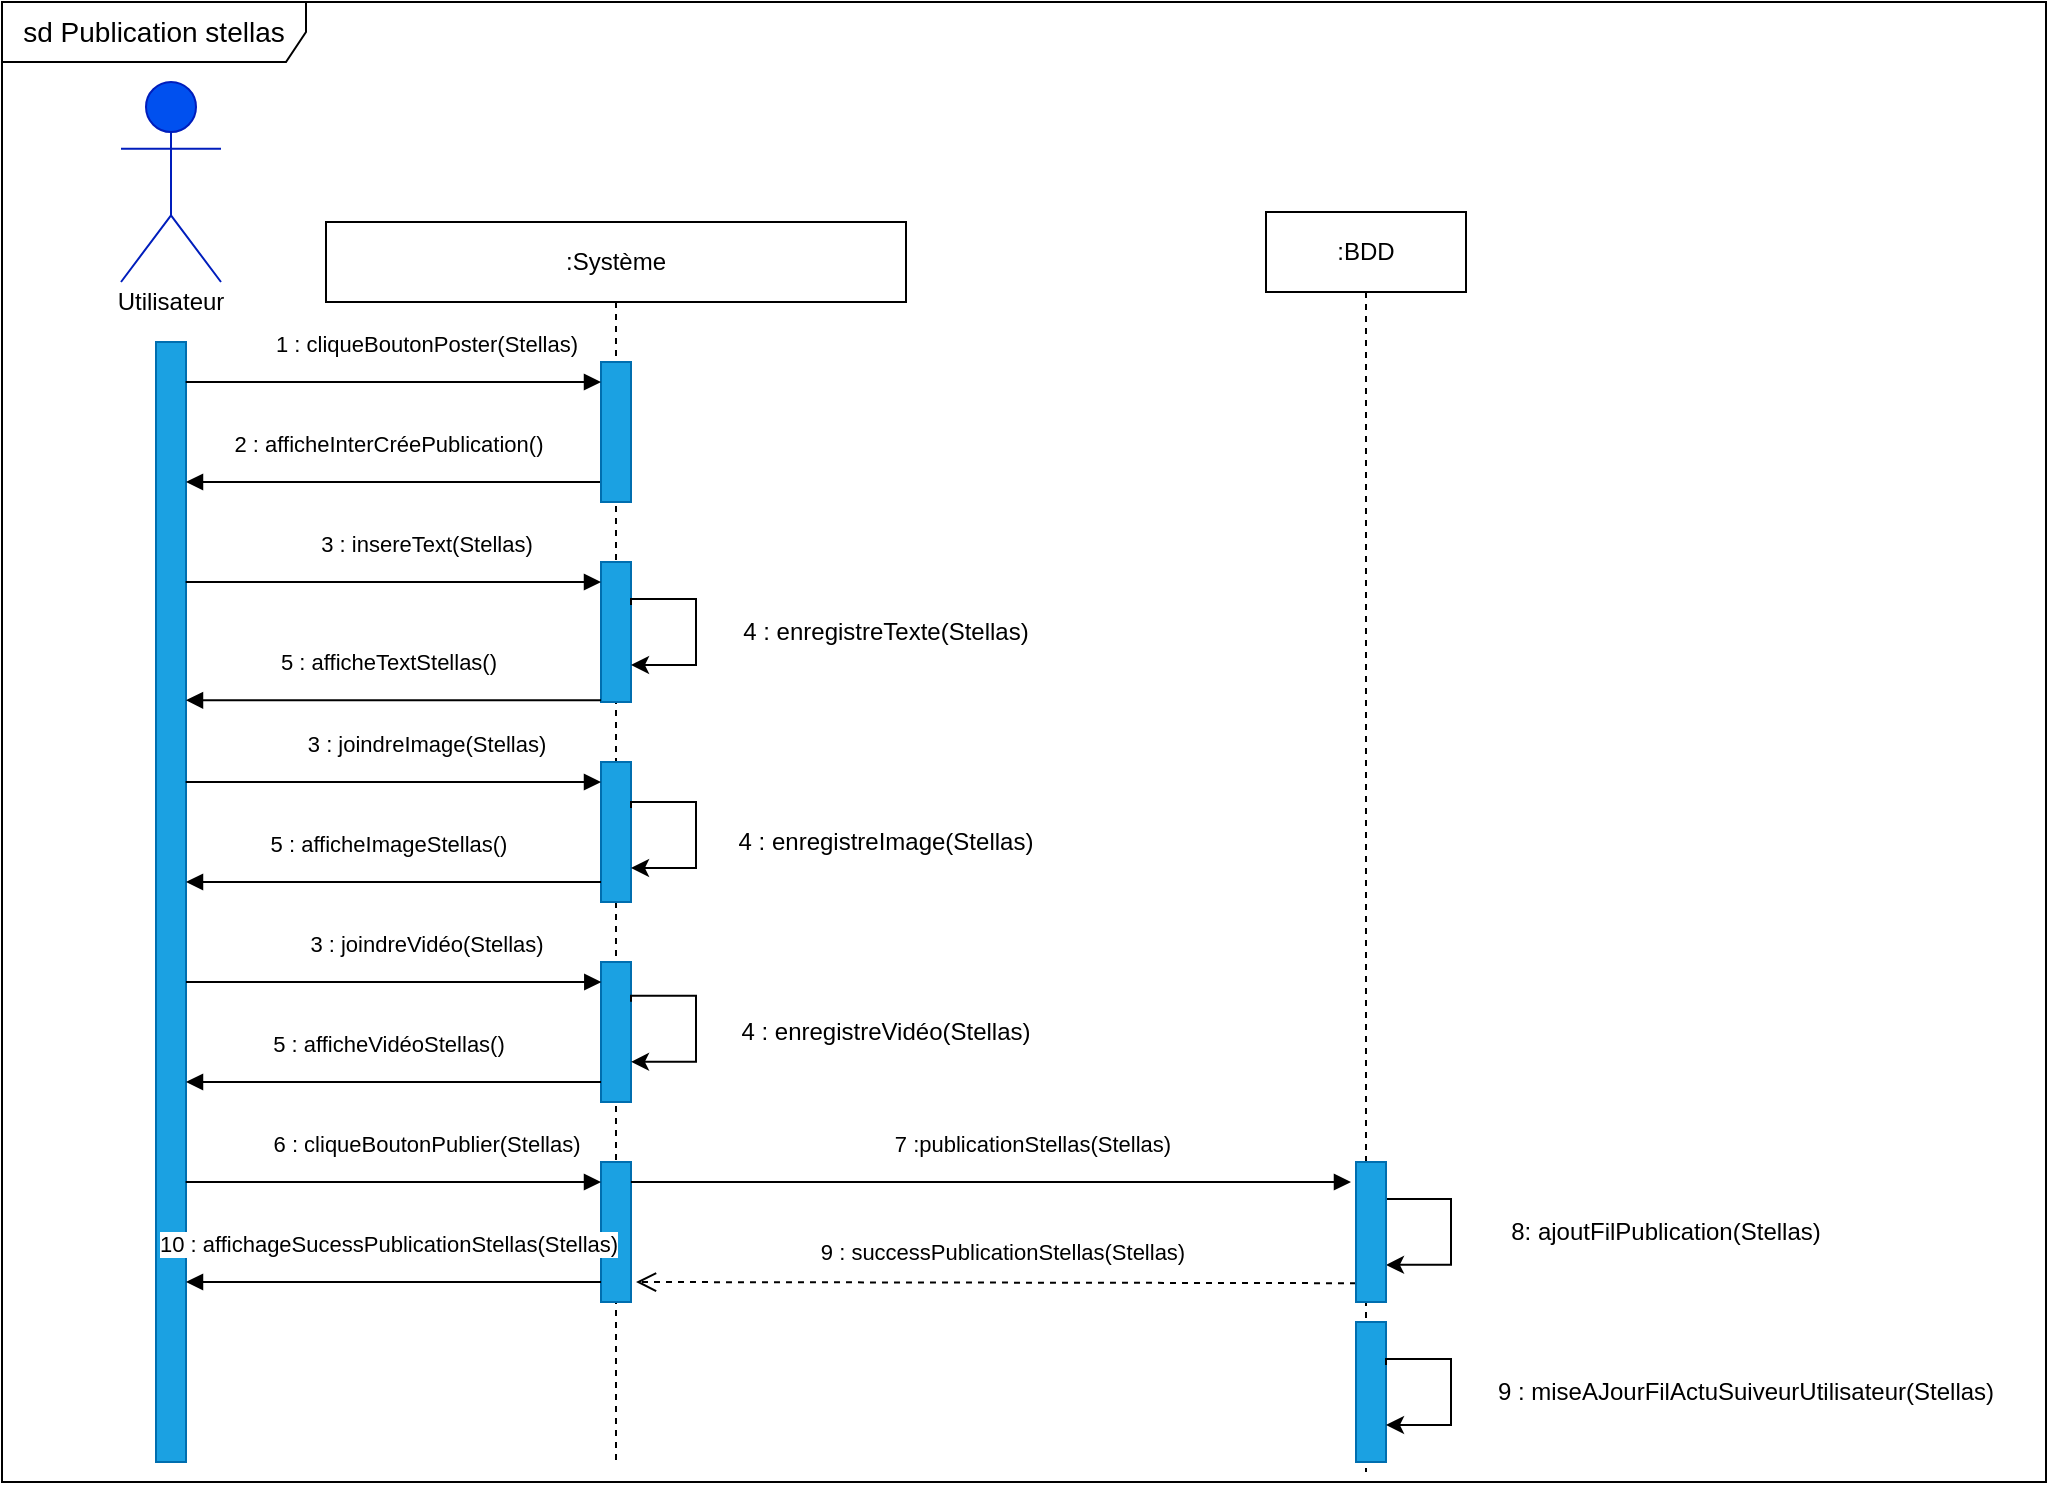 <mxfile version="20.6.0" type="device"><diagram id="M-pu-cOKjHEZvPsEpOY4" name="Page-1"><mxGraphModel dx="958" dy="492" grid="1" gridSize="10" guides="1" tooltips="1" connect="1" arrows="1" fold="1" page="1" pageScale="1" pageWidth="827" pageHeight="1169" math="0" shadow="0"><root><mxCell id="0"/><mxCell id="1" parent="0"/><mxCell id="OMeM30PVV8WrVPDrTTRZ-3" value=":Système" style="shape=umlLifeline;perimeter=lifelinePerimeter;whiteSpace=wrap;html=1;container=0;collapsible=0;recursiveResize=0;outlineConnect=0;" parent="1" vertex="1"><mxGeometry x="210" y="120" width="290" height="620" as="geometry"/></mxCell><mxCell id="OMeM30PVV8WrVPDrTTRZ-9" value="" style="rounded=0;whiteSpace=wrap;html=1;fillColor=#1ba1e2;fontColor=#ffffff;strokeColor=#006EAF;" parent="1" vertex="1"><mxGeometry x="125" y="180" width="15" height="560" as="geometry"/></mxCell><mxCell id="OMeM30PVV8WrVPDrTTRZ-1" value="&lt;b&gt;Utilisateur&lt;/b&gt;" style="shape=umlActor;verticalLabelPosition=bottom;verticalAlign=top;html=1;fillColor=#0050ef;fontColor=#ffffff;strokeColor=#001DBC;" parent="1" vertex="1"><mxGeometry x="107.5" y="50" width="50" height="100" as="geometry"/></mxCell><mxCell id="UVZ0IYtNJLXeqeBDd-HU-10" value="Utilisateur" style="text;html=1;strokeColor=none;fillColor=none;align=center;verticalAlign=middle;whiteSpace=wrap;rounded=0;" vertex="1" parent="1"><mxGeometry x="91.25" y="140" width="82.5" height="40" as="geometry"/></mxCell><mxCell id="UVZ0IYtNJLXeqeBDd-HU-150" value="2 : afficheInterCréePublication()" style="html=1;verticalAlign=bottom;endArrow=block;rounded=0;entryX=-0.127;entryY=0.134;entryDx=0;entryDy=0;entryPerimeter=0;exitX=0;exitY=0;exitDx=0;exitDy=0;" edge="1" parent="1"><mxGeometry x="0.028" y="-10" width="80" relative="1" as="geometry"><mxPoint x="347.5" y="250.0" as="sourcePoint"/><mxPoint x="140.0" y="250.0" as="targetPoint"/><mxPoint as="offset"/></mxGeometry></mxCell><mxCell id="OMeM30PVV8WrVPDrTTRZ-6" value=":BDD" style="shape=umlLifeline;perimeter=lifelinePerimeter;whiteSpace=wrap;html=1;container=0;collapsible=0;recursiveResize=0;outlineConnect=0;" parent="1" vertex="1"><mxGeometry x="680" y="115" width="100" height="630" as="geometry"/></mxCell><mxCell id="UVZ0IYtNJLXeqeBDd-HU-213" style="edgeStyle=orthogonalEdgeStyle;rounded=0;orthogonalLoop=1;jettySize=auto;html=1;exitX=1;exitY=0.25;exitDx=0;exitDy=0;entryX=1;entryY=0.75;entryDx=0;entryDy=0;" edge="1" parent="1"><mxGeometry relative="1" as="geometry"><Array as="points"><mxPoint x="740.5" y="608.44"/><mxPoint x="772.5" y="608.44"/><mxPoint x="772.5" y="641.44"/></Array><mxPoint x="740.0" y="611.44" as="sourcePoint"/><mxPoint x="740.0" y="641.44" as="targetPoint"/></mxGeometry></mxCell><mxCell id="UVZ0IYtNJLXeqeBDd-HU-57" value="" style="rounded=0;whiteSpace=wrap;html=1;fillColor=#1ba1e2;fontColor=#ffffff;strokeColor=#006EAF;" vertex="1" parent="1"><mxGeometry x="347.5" y="190" width="15" height="70" as="geometry"/></mxCell><mxCell id="UVZ0IYtNJLXeqeBDd-HU-83" value="" style="rounded=0;whiteSpace=wrap;html=1;fillColor=#1ba1e2;fontColor=#ffffff;strokeColor=#006EAF;" vertex="1" parent="1"><mxGeometry x="347.5" y="290" width="15" height="70" as="geometry"/></mxCell><mxCell id="UVZ0IYtNJLXeqeBDd-HU-164" value="1 : cliqueBoutonPoster(Stellas)" style="html=1;verticalAlign=bottom;endArrow=block;rounded=0;entryX=0.01;entryY=0.143;entryDx=0;entryDy=0;entryPerimeter=0;" edge="1" parent="1"><mxGeometry x="0.156" y="10" width="80" relative="1" as="geometry"><mxPoint x="139.85" y="200.05" as="sourcePoint"/><mxPoint x="347.5" y="200" as="targetPoint"/><mxPoint as="offset"/></mxGeometry></mxCell><mxCell id="UVZ0IYtNJLXeqeBDd-HU-171" value="3 : insereText(Stellas)" style="html=1;verticalAlign=bottom;endArrow=block;rounded=0;entryX=0.01;entryY=0.143;entryDx=0;entryDy=0;entryPerimeter=0;" edge="1" parent="1"><mxGeometry x="0.156" y="10" width="80" relative="1" as="geometry"><mxPoint x="139.85" y="300.05" as="sourcePoint"/><mxPoint x="347.5" y="300.0" as="targetPoint"/><mxPoint as="offset"/></mxGeometry></mxCell><mxCell id="UVZ0IYtNJLXeqeBDd-HU-187" value="" style="rounded=0;whiteSpace=wrap;html=1;fillColor=#1ba1e2;fontColor=#ffffff;strokeColor=#006EAF;" vertex="1" parent="1"><mxGeometry x="347.5" y="390" width="15" height="70" as="geometry"/></mxCell><mxCell id="UVZ0IYtNJLXeqeBDd-HU-201" value="9 : successPublicationStellas(Stellas)" style="html=1;verticalAlign=bottom;endArrow=open;dashed=1;endSize=8;rounded=0;entryX=1.104;entryY=0.861;entryDx=0;entryDy=0;entryPerimeter=0;" edge="1" parent="1"><mxGeometry x="-0.016" y="-6" relative="1" as="geometry"><mxPoint x="725" y="650.6" as="sourcePoint"/><mxPoint x="365" y="650.0" as="targetPoint"/><mxPoint as="offset"/></mxGeometry></mxCell><mxCell id="UVZ0IYtNJLXeqeBDd-HU-172" value="5 : afficheTextStellas()" style="html=1;verticalAlign=bottom;endArrow=block;rounded=0;entryX=-0.127;entryY=0.134;entryDx=0;entryDy=0;entryPerimeter=0;exitX=0;exitY=0;exitDx=0;exitDy=0;" edge="1" parent="1"><mxGeometry x="0.028" y="-10" width="80" relative="1" as="geometry"><mxPoint x="347.5" y="359.13" as="sourcePoint"/><mxPoint x="140.0" y="359.13" as="targetPoint"/><mxPoint as="offset"/></mxGeometry></mxCell><mxCell id="UVZ0IYtNJLXeqeBDd-HU-204" value="" style="rounded=0;whiteSpace=wrap;html=1;fillColor=#1ba1e2;fontColor=#ffffff;strokeColor=#006EAF;" vertex="1" parent="1"><mxGeometry x="347.5" y="590" width="15" height="70" as="geometry"/></mxCell><mxCell id="UVZ0IYtNJLXeqeBDd-HU-208" value="" style="rounded=0;whiteSpace=wrap;html=1;fillColor=#1ba1e2;fontColor=#ffffff;strokeColor=#006EAF;" vertex="1" parent="1"><mxGeometry x="347.5" y="490" width="15" height="70" as="geometry"/></mxCell><mxCell id="UVZ0IYtNJLXeqeBDd-HU-209" value="7 :publicationStellas(Stellas)" style="html=1;verticalAlign=bottom;endArrow=block;rounded=0;exitX=1.011;exitY=0.14;exitDx=0;exitDy=0;exitPerimeter=0;" edge="1" parent="1"><mxGeometry x="0.113" y="10" width="80" relative="1" as="geometry"><mxPoint x="362.495" y="600.0" as="sourcePoint"/><mxPoint x="722.49" y="600.0" as="targetPoint"/><mxPoint as="offset"/><Array as="points"><mxPoint x="550" y="600"/></Array></mxGeometry></mxCell><mxCell id="UVZ0IYtNJLXeqeBDd-HU-210" value="" style="rounded=0;whiteSpace=wrap;html=1;fillColor=#1ba1e2;fontColor=#ffffff;strokeColor=#006EAF;" vertex="1" parent="1"><mxGeometry x="725" y="590" width="15" height="70" as="geometry"/></mxCell><mxCell id="UVZ0IYtNJLXeqeBDd-HU-206" style="edgeStyle=orthogonalEdgeStyle;rounded=0;orthogonalLoop=1;jettySize=auto;html=1;exitX=1;exitY=0.25;exitDx=0;exitDy=0;entryX=1;entryY=0.75;entryDx=0;entryDy=0;" edge="1" parent="1"><mxGeometry relative="1" as="geometry"><Array as="points"><mxPoint x="363.0" y="409.96"/><mxPoint x="395.0" y="409.96"/><mxPoint x="395.0" y="442.96"/></Array><mxPoint x="362.5" y="412.96" as="sourcePoint"/><mxPoint x="362.5" y="442.96" as="targetPoint"/></mxGeometry></mxCell><mxCell id="UVZ0IYtNJLXeqeBDd-HU-214" value="8: ajoutFilPublication(Stellas)" style="text;html=1;strokeColor=none;fillColor=none;align=center;verticalAlign=middle;whiteSpace=wrap;rounded=0;" vertex="1" parent="1"><mxGeometry x="760" y="610" width="240" height="30" as="geometry"/></mxCell><mxCell id="UVZ0IYtNJLXeqeBDd-HU-215" value="3 : joindreImage(Stellas)" style="html=1;verticalAlign=bottom;endArrow=block;rounded=0;entryX=0.01;entryY=0.143;entryDx=0;entryDy=0;entryPerimeter=0;" edge="1" parent="1"><mxGeometry x="0.156" y="10" width="80" relative="1" as="geometry"><mxPoint x="139.85" y="400.05" as="sourcePoint"/><mxPoint x="347.5" y="400.0" as="targetPoint"/><mxPoint as="offset"/></mxGeometry></mxCell><mxCell id="UVZ0IYtNJLXeqeBDd-HU-216" value="5 : afficheImageStellas()" style="html=1;verticalAlign=bottom;endArrow=block;rounded=0;entryX=-0.127;entryY=0.134;entryDx=0;entryDy=0;entryPerimeter=0;exitX=0;exitY=0;exitDx=0;exitDy=0;" edge="1" parent="1"><mxGeometry x="0.028" y="-10" width="80" relative="1" as="geometry"><mxPoint x="347.5" y="450.0" as="sourcePoint"/><mxPoint x="140.0" y="450.0" as="targetPoint"/><mxPoint as="offset"/></mxGeometry></mxCell><mxCell id="UVZ0IYtNJLXeqeBDd-HU-217" value="3 : joindreVidéo(Stellas)" style="html=1;verticalAlign=bottom;endArrow=block;rounded=0;entryX=0.01;entryY=0.143;entryDx=0;entryDy=0;entryPerimeter=0;" edge="1" parent="1"><mxGeometry x="0.156" y="10" width="80" relative="1" as="geometry"><mxPoint x="140.0" y="500.05" as="sourcePoint"/><mxPoint x="347.65" y="500.0" as="targetPoint"/><mxPoint as="offset"/></mxGeometry></mxCell><mxCell id="UVZ0IYtNJLXeqeBDd-HU-218" value="5 : afficheVidéoStellas()" style="html=1;verticalAlign=bottom;endArrow=block;rounded=0;entryX=-0.127;entryY=0.134;entryDx=0;entryDy=0;entryPerimeter=0;exitX=0;exitY=0;exitDx=0;exitDy=0;" edge="1" parent="1"><mxGeometry x="0.028" y="-10" width="80" relative="1" as="geometry"><mxPoint x="347.5" y="550.0" as="sourcePoint"/><mxPoint x="140.0" y="550.0" as="targetPoint"/><mxPoint as="offset"/></mxGeometry></mxCell><mxCell id="UVZ0IYtNJLXeqeBDd-HU-219" style="edgeStyle=orthogonalEdgeStyle;rounded=0;orthogonalLoop=1;jettySize=auto;html=1;exitX=1;exitY=0.25;exitDx=0;exitDy=0;entryX=1;entryY=0.75;entryDx=0;entryDy=0;" edge="1" parent="1"><mxGeometry relative="1" as="geometry"><Array as="points"><mxPoint x="363.0" y="308.48"/><mxPoint x="395.0" y="308.48"/><mxPoint x="395.0" y="341.48"/></Array><mxPoint x="362.5" y="311.48" as="sourcePoint"/><mxPoint x="362.5" y="341.48" as="targetPoint"/></mxGeometry></mxCell><mxCell id="UVZ0IYtNJLXeqeBDd-HU-220" style="edgeStyle=orthogonalEdgeStyle;rounded=0;orthogonalLoop=1;jettySize=auto;html=1;exitX=1;exitY=0.25;exitDx=0;exitDy=0;entryX=1;entryY=0.75;entryDx=0;entryDy=0;" edge="1" parent="1"><mxGeometry relative="1" as="geometry"><Array as="points"><mxPoint x="363.0" y="506.92"/><mxPoint x="395.0" y="506.92"/><mxPoint x="395.0" y="539.92"/></Array><mxPoint x="362.5" y="509.92" as="sourcePoint"/><mxPoint x="362.5" y="539.92" as="targetPoint"/></mxGeometry></mxCell><mxCell id="UVZ0IYtNJLXeqeBDd-HU-221" value="4 : enregistreTexte(Stellas)" style="text;html=1;strokeColor=none;fillColor=none;align=center;verticalAlign=middle;whiteSpace=wrap;rounded=0;" vertex="1" parent="1"><mxGeometry x="370" y="310" width="240" height="30" as="geometry"/></mxCell><mxCell id="UVZ0IYtNJLXeqeBDd-HU-222" value="4 : enregistreImage(Stellas)" style="text;html=1;strokeColor=none;fillColor=none;align=center;verticalAlign=middle;whiteSpace=wrap;rounded=0;" vertex="1" parent="1"><mxGeometry x="370" y="415" width="240" height="30" as="geometry"/></mxCell><mxCell id="UVZ0IYtNJLXeqeBDd-HU-223" value="4 : enregistreVidéo(Stellas)" style="text;html=1;strokeColor=none;fillColor=none;align=center;verticalAlign=middle;whiteSpace=wrap;rounded=0;" vertex="1" parent="1"><mxGeometry x="370" y="510" width="240" height="30" as="geometry"/></mxCell><mxCell id="UVZ0IYtNJLXeqeBDd-HU-224" value="6 : cliqueBoutonPublier(Stellas)" style="html=1;verticalAlign=bottom;endArrow=block;rounded=0;entryX=0.01;entryY=0.143;entryDx=0;entryDy=0;entryPerimeter=0;" edge="1" parent="1"><mxGeometry x="0.156" y="10" width="80" relative="1" as="geometry"><mxPoint x="139.85" y="600.05" as="sourcePoint"/><mxPoint x="347.5" y="600.0" as="targetPoint"/><mxPoint as="offset"/></mxGeometry></mxCell><mxCell id="UVZ0IYtNJLXeqeBDd-HU-225" value="10 : affichageSucessPublicationStellas(Stellas)" style="html=1;verticalAlign=bottom;endArrow=block;rounded=0;entryX=-0.127;entryY=0.134;entryDx=0;entryDy=0;entryPerimeter=0;exitX=0;exitY=0;exitDx=0;exitDy=0;" edge="1" parent="1"><mxGeometry x="0.028" y="-10" width="80" relative="1" as="geometry"><mxPoint x="347.5" y="650.0" as="sourcePoint"/><mxPoint x="140.0" y="650.0" as="targetPoint"/><mxPoint as="offset"/></mxGeometry></mxCell><mxCell id="UVZ0IYtNJLXeqeBDd-HU-226" value="" style="rounded=0;whiteSpace=wrap;html=1;fillColor=#1ba1e2;fontColor=#ffffff;strokeColor=#006EAF;" vertex="1" parent="1"><mxGeometry x="725" y="670" width="15" height="70" as="geometry"/></mxCell><mxCell id="UVZ0IYtNJLXeqeBDd-HU-227" style="edgeStyle=orthogonalEdgeStyle;rounded=0;orthogonalLoop=1;jettySize=auto;html=1;exitX=1;exitY=0.25;exitDx=0;exitDy=0;entryX=1;entryY=0.75;entryDx=0;entryDy=0;" edge="1" parent="1"><mxGeometry relative="1" as="geometry"><Array as="points"><mxPoint x="740.5" y="688.5"/><mxPoint x="772.5" y="688.5"/><mxPoint x="772.5" y="721.5"/></Array><mxPoint x="740.0" y="691.5" as="sourcePoint"/><mxPoint x="740.0" y="721.5" as="targetPoint"/></mxGeometry></mxCell><mxCell id="UVZ0IYtNJLXeqeBDd-HU-228" value="9 : miseAJourFilActuSuiveurUtilisateur(Stellas)" style="text;html=1;strokeColor=none;fillColor=none;align=center;verticalAlign=middle;whiteSpace=wrap;rounded=0;" vertex="1" parent="1"><mxGeometry x="790" y="690" width="260" height="30" as="geometry"/></mxCell><mxCell id="UVZ0IYtNJLXeqeBDd-HU-229" value="sd Publication stellas" style="shape=umlFrame;whiteSpace=wrap;html=1;fontSize=14;width=152;height=30;" vertex="1" parent="1"><mxGeometry x="48" y="10" width="1022" height="740" as="geometry"/></mxCell></root></mxGraphModel></diagram></mxfile>
